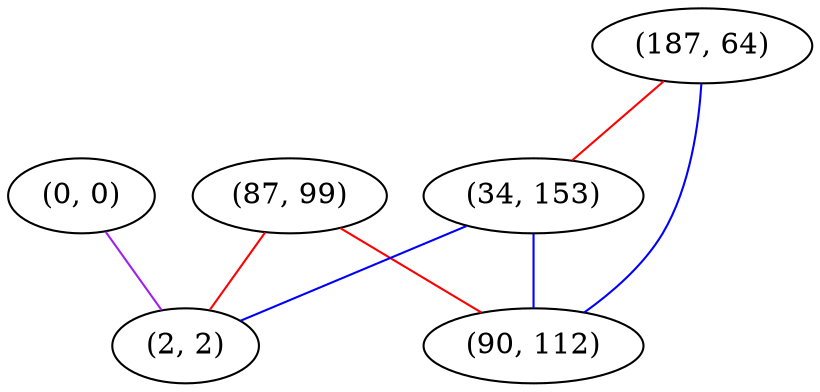 graph "" {
"(187, 64)";
"(0, 0)";
"(87, 99)";
"(34, 153)";
"(2, 2)";
"(90, 112)";
"(187, 64)" -- "(90, 112)"  [color=blue, key=0, weight=3];
"(187, 64)" -- "(34, 153)"  [color=red, key=0, weight=1];
"(0, 0)" -- "(2, 2)"  [color=purple, key=0, weight=4];
"(87, 99)" -- "(90, 112)"  [color=red, key=0, weight=1];
"(87, 99)" -- "(2, 2)"  [color=red, key=0, weight=1];
"(34, 153)" -- "(90, 112)"  [color=blue, key=0, weight=3];
"(34, 153)" -- "(2, 2)"  [color=blue, key=0, weight=3];
}
